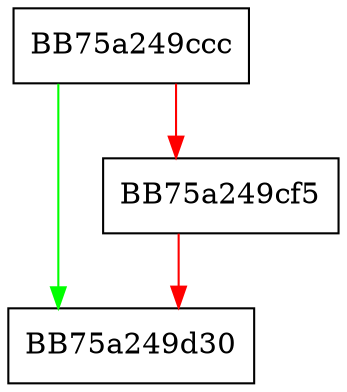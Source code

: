 digraph _Change_array {
  node [shape="box"];
  graph [splines=ortho];
  BB75a249ccc -> BB75a249d30 [color="green"];
  BB75a249ccc -> BB75a249cf5 [color="red"];
  BB75a249cf5 -> BB75a249d30 [color="red"];
}